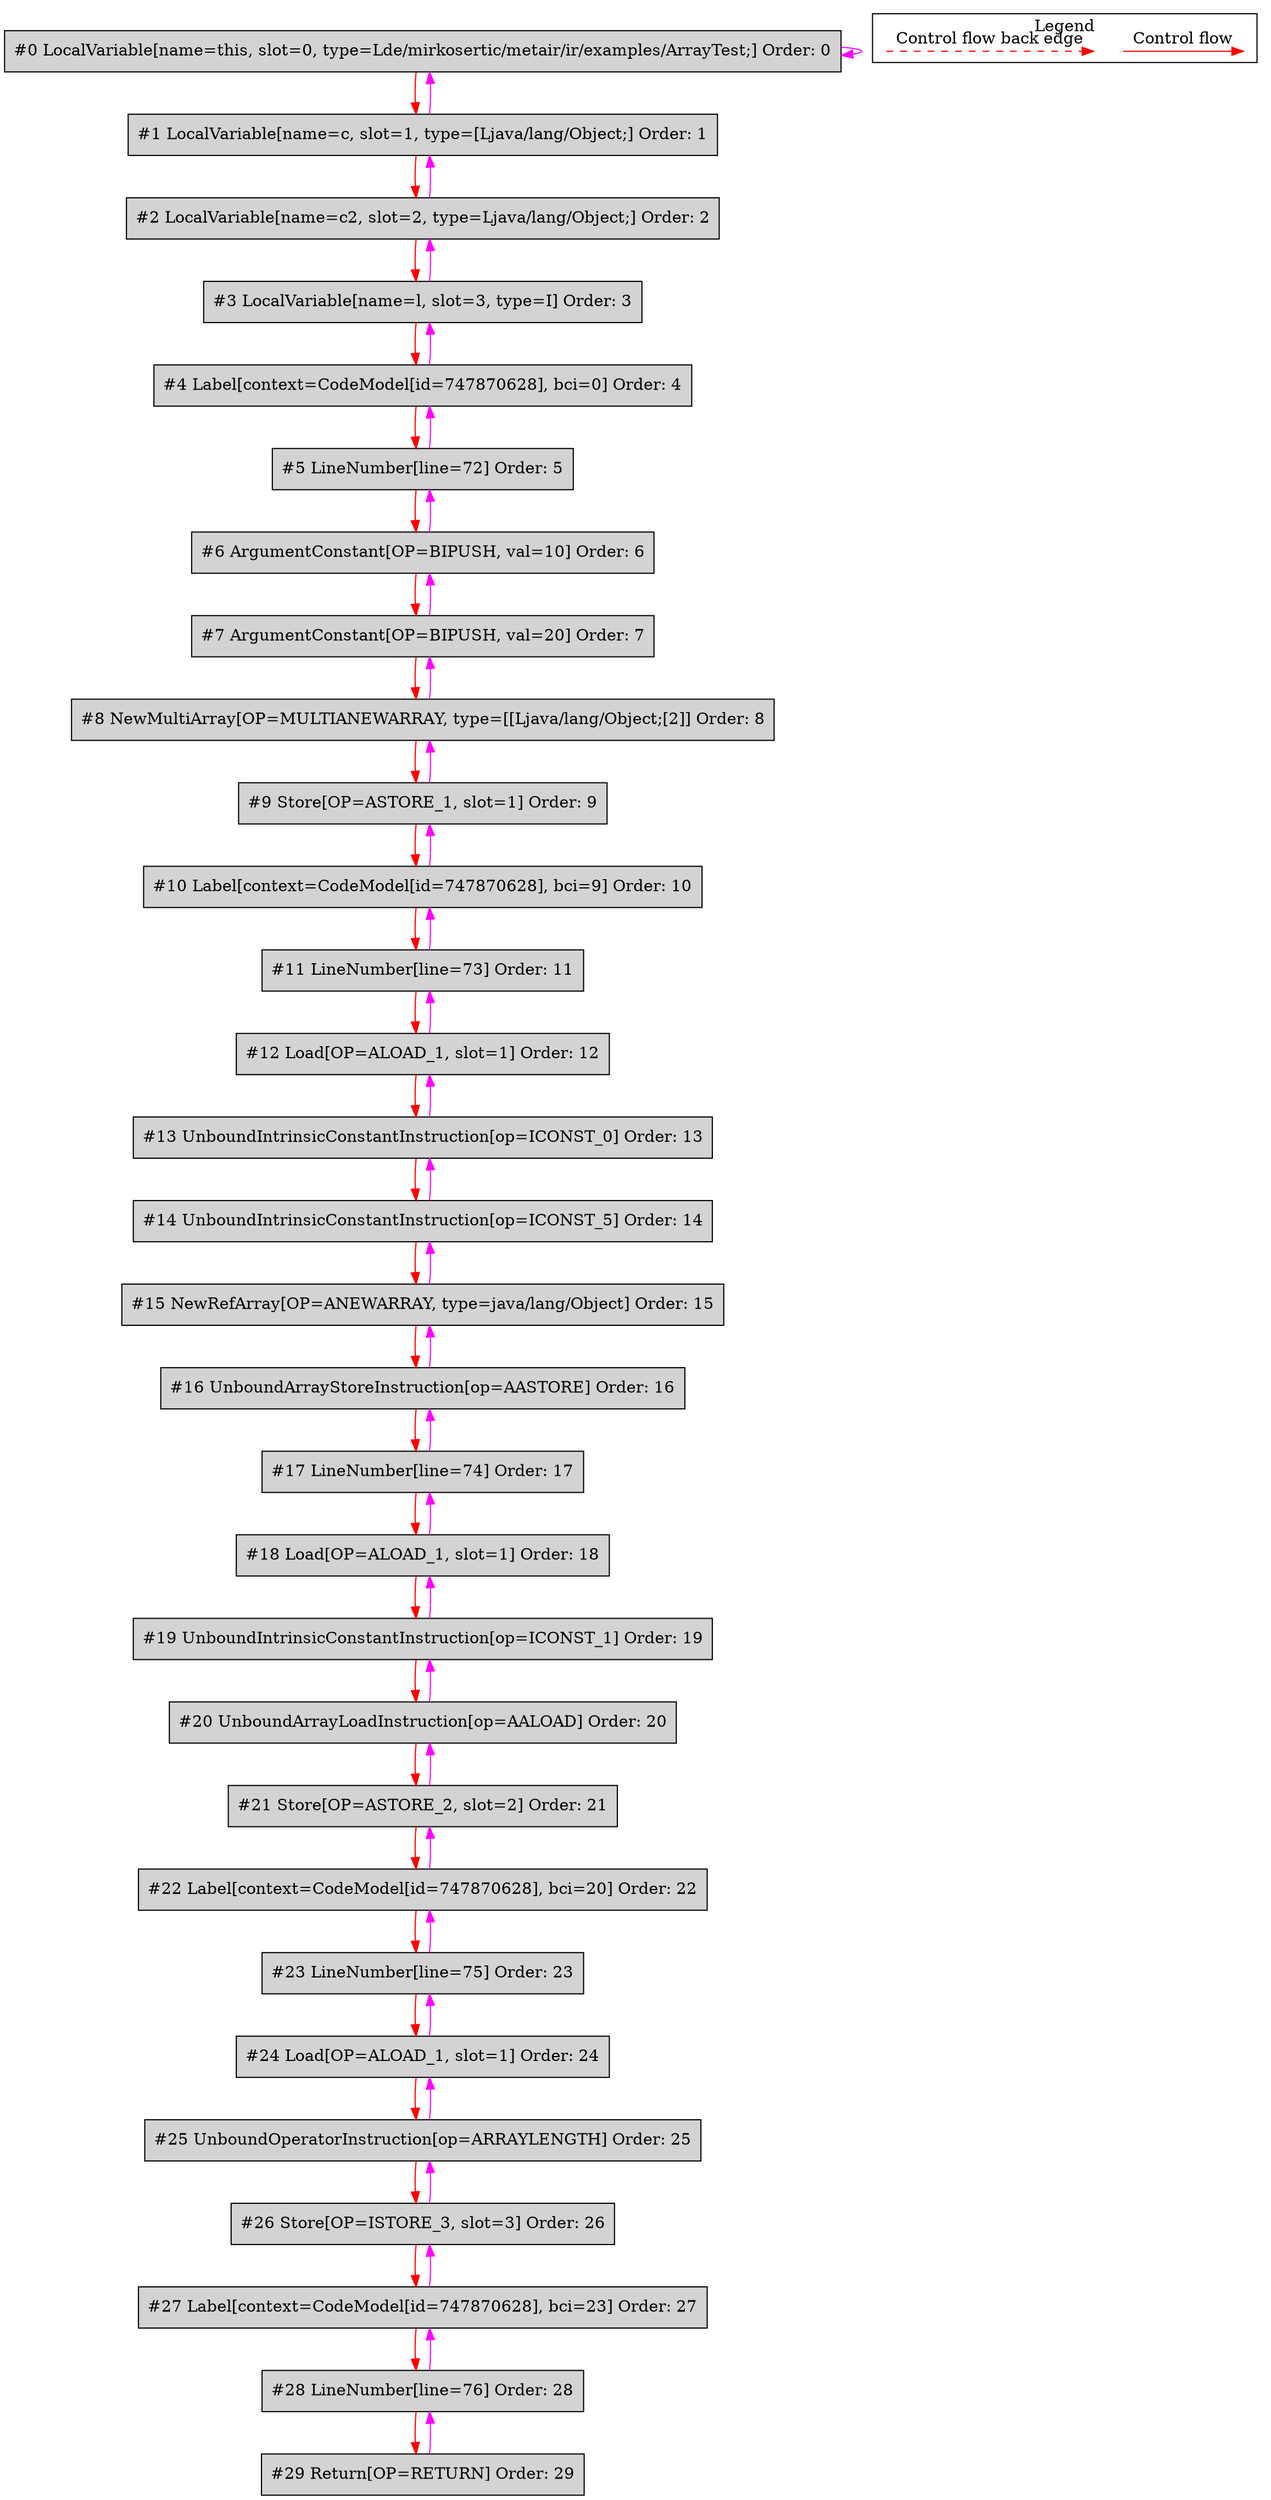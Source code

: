 digraph {
 ordering="in";
 node0[label="#0 LocalVariable[name=this, slot=0, type=Lde/mirkosertic/metair/ir/examples/ArrayTest;] Order: 0", shape=box, fillcolor=lightgrey, style=filled];
 node1[label="#1 LocalVariable[name=c, slot=1, type=[Ljava/lang/Object;] Order: 1", shape=box, fillcolor=lightgrey, style=filled];
 node2[label="#2 LocalVariable[name=c2, slot=2, type=Ljava/lang/Object;] Order: 2", shape=box, fillcolor=lightgrey, style=filled];
 node3[label="#3 LocalVariable[name=l, slot=3, type=I] Order: 3", shape=box, fillcolor=lightgrey, style=filled];
 node4[label="#4 Label[context=CodeModel[id=747870628], bci=0] Order: 4", shape=box, fillcolor=lightgrey, style=filled];
 node5[label="#5 LineNumber[line=72] Order: 5", shape=box, fillcolor=lightgrey, style=filled];
 node6[label="#6 ArgumentConstant[OP=BIPUSH, val=10] Order: 6", shape=box, fillcolor=lightgrey, style=filled];
 node7[label="#7 ArgumentConstant[OP=BIPUSH, val=20] Order: 7", shape=box, fillcolor=lightgrey, style=filled];
 node8[label="#8 NewMultiArray[OP=MULTIANEWARRAY, type=[[Ljava/lang/Object;[2]] Order: 8", shape=box, fillcolor=lightgrey, style=filled];
 node9[label="#9 Store[OP=ASTORE_1, slot=1] Order: 9", shape=box, fillcolor=lightgrey, style=filled];
 node10[label="#10 Label[context=CodeModel[id=747870628], bci=9] Order: 10", shape=box, fillcolor=lightgrey, style=filled];
 node11[label="#11 LineNumber[line=73] Order: 11", shape=box, fillcolor=lightgrey, style=filled];
 node12[label="#12 Load[OP=ALOAD_1, slot=1] Order: 12", shape=box, fillcolor=lightgrey, style=filled];
 node13[label="#13 UnboundIntrinsicConstantInstruction[op=ICONST_0] Order: 13", shape=box, fillcolor=lightgrey, style=filled];
 node14[label="#14 UnboundIntrinsicConstantInstruction[op=ICONST_5] Order: 14", shape=box, fillcolor=lightgrey, style=filled];
 node15[label="#15 NewRefArray[OP=ANEWARRAY, type=java/lang/Object] Order: 15", shape=box, fillcolor=lightgrey, style=filled];
 node16[label="#16 UnboundArrayStoreInstruction[op=AASTORE] Order: 16", shape=box, fillcolor=lightgrey, style=filled];
 node17[label="#17 LineNumber[line=74] Order: 17", shape=box, fillcolor=lightgrey, style=filled];
 node18[label="#18 Load[OP=ALOAD_1, slot=1] Order: 18", shape=box, fillcolor=lightgrey, style=filled];
 node19[label="#19 UnboundIntrinsicConstantInstruction[op=ICONST_1] Order: 19", shape=box, fillcolor=lightgrey, style=filled];
 node20[label="#20 UnboundArrayLoadInstruction[op=AALOAD] Order: 20", shape=box, fillcolor=lightgrey, style=filled];
 node21[label="#21 Store[OP=ASTORE_2, slot=2] Order: 21", shape=box, fillcolor=lightgrey, style=filled];
 node22[label="#22 Label[context=CodeModel[id=747870628], bci=20] Order: 22", shape=box, fillcolor=lightgrey, style=filled];
 node23[label="#23 LineNumber[line=75] Order: 23", shape=box, fillcolor=lightgrey, style=filled];
 node24[label="#24 Load[OP=ALOAD_1, slot=1] Order: 24", shape=box, fillcolor=lightgrey, style=filled];
 node25[label="#25 UnboundOperatorInstruction[op=ARRAYLENGTH] Order: 25", shape=box, fillcolor=lightgrey, style=filled];
 node26[label="#26 Store[OP=ISTORE_3, slot=3] Order: 26", shape=box, fillcolor=lightgrey, style=filled];
 node27[label="#27 Label[context=CodeModel[id=747870628], bci=23] Order: 27", shape=box, fillcolor=lightgrey, style=filled];
 node28[label="#28 LineNumber[line=76] Order: 28", shape=box, fillcolor=lightgrey, style=filled];
 node29[label="#29 Return[OP=RETURN] Order: 29", shape=box, fillcolor=lightgrey, style=filled];
 node0 -> node0[color=fuchsia];
 node0 -> node1[color=red];
 node1 -> node0[color=fuchsia];
 node1 -> node2[color=red];
 node2 -> node1[color=fuchsia];
 node2 -> node3[color=red];
 node3 -> node2[color=fuchsia];
 node3 -> node4[color=red];
 node4 -> node3[color=fuchsia];
 node4 -> node5[color=red];
 node5 -> node4[color=fuchsia];
 node5 -> node6[color=red];
 node6 -> node5[color=fuchsia];
 node6 -> node7[color=red];
 node7 -> node6[color=fuchsia];
 node7 -> node8[color=red];
 node8 -> node7[color=fuchsia];
 node8 -> node9[color=red];
 node9 -> node8[color=fuchsia];
 node9 -> node10[color=red];
 node10 -> node9[color=fuchsia];
 node10 -> node11[color=red];
 node11 -> node10[color=fuchsia];
 node11 -> node12[color=red];
 node12 -> node11[color=fuchsia];
 node12 -> node13[color=red];
 node13 -> node12[color=fuchsia];
 node13 -> node14[color=red];
 node14 -> node13[color=fuchsia];
 node14 -> node15[color=red];
 node15 -> node14[color=fuchsia];
 node15 -> node16[color=red];
 node16 -> node15[color=fuchsia];
 node16 -> node17[color=red];
 node17 -> node16[color=fuchsia];
 node17 -> node18[color=red];
 node18 -> node17[color=fuchsia];
 node18 -> node19[color=red];
 node19 -> node18[color=fuchsia];
 node19 -> node20[color=red];
 node20 -> node19[color=fuchsia];
 node20 -> node21[color=red];
 node21 -> node20[color=fuchsia];
 node21 -> node22[color=red];
 node22 -> node21[color=fuchsia];
 node22 -> node23[color=red];
 node23 -> node22[color=fuchsia];
 node23 -> node24[color=red];
 node24 -> node23[color=fuchsia];
 node24 -> node25[color=red];
 node25 -> node24[color=fuchsia];
 node25 -> node26[color=red];
 node26 -> node25[color=fuchsia];
 node26 -> node27[color=red];
 node27 -> node26[color=fuchsia];
 node27 -> node28[color=red];
 node28 -> node27[color=fuchsia];
 node28 -> node29[color=red];
 node29 -> node28[color=fuchsia];
 subgraph cluster_000 {
  label = "Legend";
  node [shape=point]
  {
   rank=same;
   c0 [style = invis];
   c1 [style = invis];
   c2 [style = invis];
   c3 [style = invis];
  }
  c0 -> c1 [label="Control flow", style=solid, color=red]
  c2 -> c3 [label="Control flow back edge", style=dashed, color=red]
 }

}

